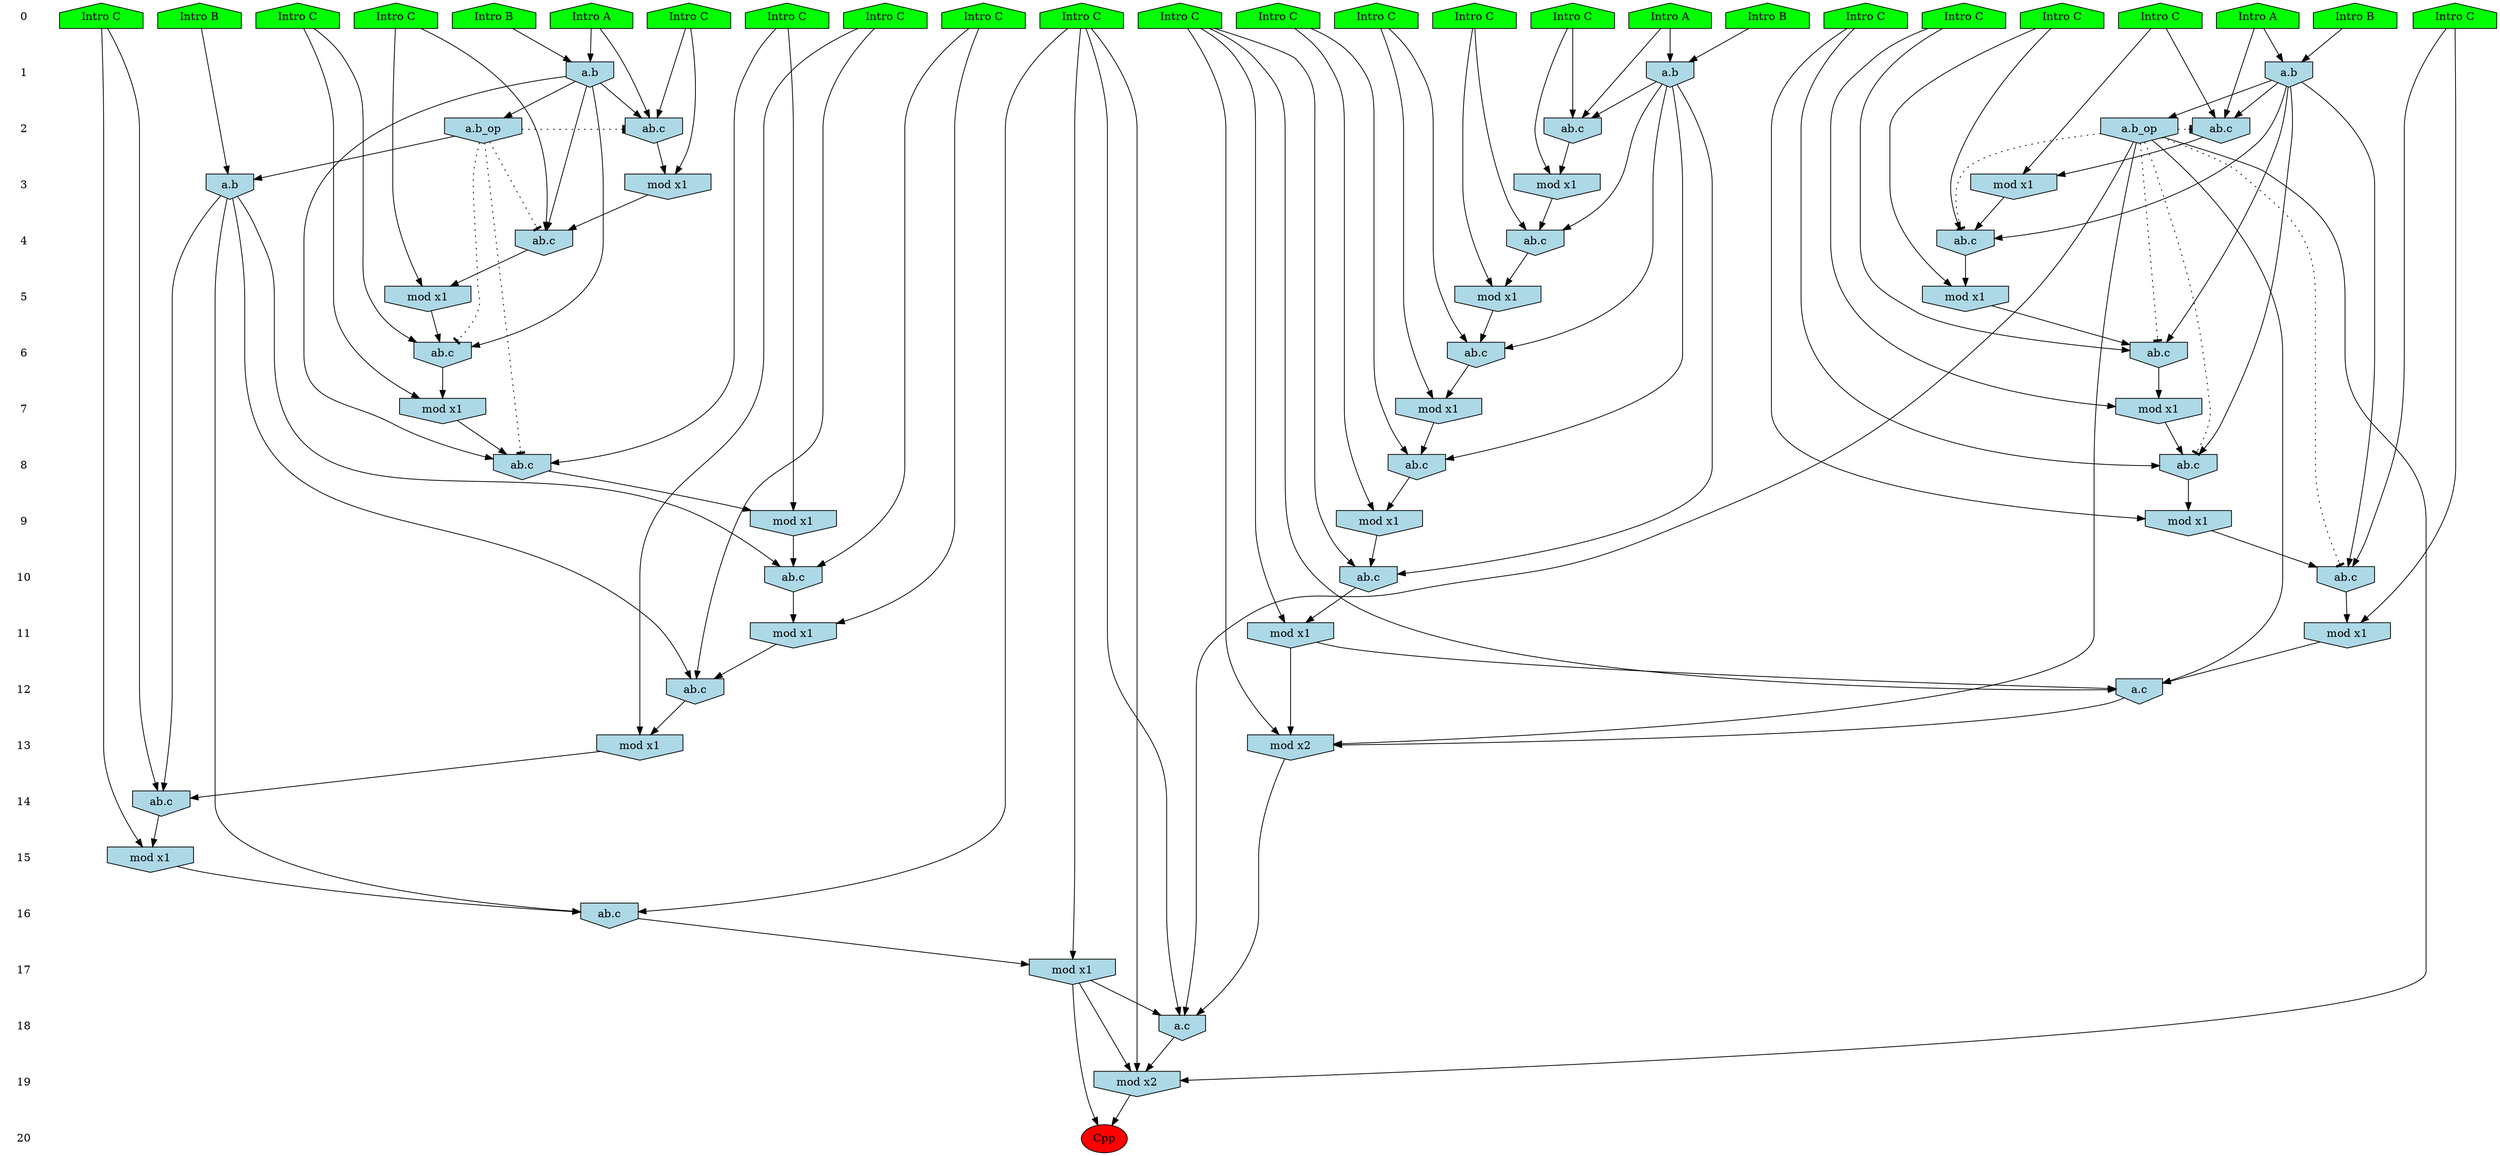 /* Compression of 1 causal flows obtained in average at 1.721425E+01 t.u */
/* Compressed causal flows were: [3019] */
digraph G{
 ranksep=.5 ; 
{ rank = same ; "0" [shape=plaintext] ; node_1 [label ="Intro A", shape=house, style=filled, fillcolor=green] ;
node_2 [label ="Intro A", shape=house, style=filled, fillcolor=green] ;
node_3 [label ="Intro B", shape=house, style=filled, fillcolor=green] ;
node_4 [label ="Intro A", shape=house, style=filled, fillcolor=green] ;
node_5 [label ="Intro B", shape=house, style=filled, fillcolor=green] ;
node_6 [label ="Intro B", shape=house, style=filled, fillcolor=green] ;
node_7 [label ="Intro B", shape=house, style=filled, fillcolor=green] ;
node_8 [label ="Intro C", shape=house, style=filled, fillcolor=green] ;
node_9 [label ="Intro C", shape=house, style=filled, fillcolor=green] ;
node_10 [label ="Intro C", shape=house, style=filled, fillcolor=green] ;
node_11 [label ="Intro C", shape=house, style=filled, fillcolor=green] ;
node_12 [label ="Intro C", shape=house, style=filled, fillcolor=green] ;
node_13 [label ="Intro C", shape=house, style=filled, fillcolor=green] ;
node_14 [label ="Intro C", shape=house, style=filled, fillcolor=green] ;
node_15 [label ="Intro C", shape=house, style=filled, fillcolor=green] ;
node_16 [label ="Intro C", shape=house, style=filled, fillcolor=green] ;
node_17 [label ="Intro C", shape=house, style=filled, fillcolor=green] ;
node_18 [label ="Intro C", shape=house, style=filled, fillcolor=green] ;
node_19 [label ="Intro C", shape=house, style=filled, fillcolor=green] ;
node_20 [label ="Intro C", shape=house, style=filled, fillcolor=green] ;
node_21 [label ="Intro C", shape=house, style=filled, fillcolor=green] ;
node_22 [label ="Intro C", shape=house, style=filled, fillcolor=green] ;
node_23 [label ="Intro C", shape=house, style=filled, fillcolor=green] ;
node_24 [label ="Intro C", shape=house, style=filled, fillcolor=green] ;
node_25 [label ="Intro C", shape=house, style=filled, fillcolor=green] ;
}
{ rank = same ; "1" [shape=plaintext] ; node_26 [label="a.b", shape=invhouse, style=filled, fillcolor = lightblue] ;
node_30 [label="a.b", shape=invhouse, style=filled, fillcolor = lightblue] ;
node_32 [label="a.b", shape=invhouse, style=filled, fillcolor = lightblue] ;
}
{ rank = same ; "2" [shape=plaintext] ; node_27 [label="ab.c", shape=invhouse, style=filled, fillcolor = lightblue] ;
node_31 [label="ab.c", shape=invhouse, style=filled, fillcolor = lightblue] ;
node_33 [label="ab.c", shape=invhouse, style=filled, fillcolor = lightblue] ;
node_47 [label="a.b_op", shape=invhouse, style=filled, fillcolor = lightblue] ;
node_66 [label="a.b_op", shape=invhouse, style=filled, fillcolor = lightblue] ;
}
{ rank = same ; "3" [shape=plaintext] ; node_28 [label="mod x1", shape=invhouse, style=filled, fillcolor = lightblue] ;
node_35 [label="mod x1", shape=invhouse, style=filled, fillcolor = lightblue] ;
node_38 [label="mod x1", shape=invhouse, style=filled, fillcolor = lightblue] ;
node_49 [label="a.b", shape=invhouse, style=filled, fillcolor = lightblue] ;
}
{ rank = same ; "4" [shape=plaintext] ; node_29 [label="ab.c", shape=invhouse, style=filled, fillcolor = lightblue] ;
node_37 [label="ab.c", shape=invhouse, style=filled, fillcolor = lightblue] ;
node_39 [label="ab.c", shape=invhouse, style=filled, fillcolor = lightblue] ;
}
{ rank = same ; "5" [shape=plaintext] ; node_34 [label="mod x1", shape=invhouse, style=filled, fillcolor = lightblue] ;
node_42 [label="mod x1", shape=invhouse, style=filled, fillcolor = lightblue] ;
node_43 [label="mod x1", shape=invhouse, style=filled, fillcolor = lightblue] ;
}
{ rank = same ; "6" [shape=plaintext] ; node_36 [label="ab.c", shape=invhouse, style=filled, fillcolor = lightblue] ;
node_45 [label="ab.c", shape=invhouse, style=filled, fillcolor = lightblue] ;
node_46 [label="ab.c", shape=invhouse, style=filled, fillcolor = lightblue] ;
}
{ rank = same ; "7" [shape=plaintext] ; node_40 [label="mod x1", shape=invhouse, style=filled, fillcolor = lightblue] ;
node_48 [label="mod x1", shape=invhouse, style=filled, fillcolor = lightblue] ;
node_50 [label="mod x1", shape=invhouse, style=filled, fillcolor = lightblue] ;
}
{ rank = same ; "8" [shape=plaintext] ; node_41 [label="ab.c", shape=invhouse, style=filled, fillcolor = lightblue] ;
node_55 [label="ab.c", shape=invhouse, style=filled, fillcolor = lightblue] ;
node_56 [label="ab.c", shape=invhouse, style=filled, fillcolor = lightblue] ;
}
{ rank = same ; "9" [shape=plaintext] ; node_44 [label="mod x1", shape=invhouse, style=filled, fillcolor = lightblue] ;
node_57 [label="mod x1", shape=invhouse, style=filled, fillcolor = lightblue] ;
node_59 [label="mod x1", shape=invhouse, style=filled, fillcolor = lightblue] ;
}
{ rank = same ; "10" [shape=plaintext] ; node_51 [label="ab.c", shape=invhouse, style=filled, fillcolor = lightblue] ;
node_58 [label="ab.c", shape=invhouse, style=filled, fillcolor = lightblue] ;
node_65 [label="ab.c", shape=invhouse, style=filled, fillcolor = lightblue] ;
}
{ rank = same ; "11" [shape=plaintext] ; node_52 [label="mod x1", shape=invhouse, style=filled, fillcolor = lightblue] ;
node_62 [label="mod x1", shape=invhouse, style=filled, fillcolor = lightblue] ;
node_67 [label="mod x1", shape=invhouse, style=filled, fillcolor = lightblue] ;
}
{ rank = same ; "12" [shape=plaintext] ; node_53 [label="ab.c", shape=invhouse, style=filled, fillcolor = lightblue] ;
node_68 [label="a.c", shape=invhouse, style=filled, fillcolor = lightblue] ;
}
{ rank = same ; "13" [shape=plaintext] ; node_54 [label="mod x1", shape=invhouse, style=filled, fillcolor = lightblue] ;
node_69 [label="mod x2", shape=invhouse, style=filled, fillcolor = lightblue] ;
}
{ rank = same ; "14" [shape=plaintext] ; node_60 [label="ab.c", shape=invhouse, style=filled, fillcolor = lightblue] ;
}
{ rank = same ; "15" [shape=plaintext] ; node_61 [label="mod x1", shape=invhouse, style=filled, fillcolor = lightblue] ;
}
{ rank = same ; "16" [shape=plaintext] ; node_63 [label="ab.c", shape=invhouse, style=filled, fillcolor = lightblue] ;
}
{ rank = same ; "17" [shape=plaintext] ; node_64 [label="mod x1", shape=invhouse, style=filled, fillcolor = lightblue] ;
}
{ rank = same ; "18" [shape=plaintext] ; node_70 [label="a.c", shape=invhouse, style=filled, fillcolor = lightblue] ;
}
{ rank = same ; "19" [shape=plaintext] ; node_71 [label="mod x2", shape=invhouse, style=filled, fillcolor = lightblue] ;
}
{ rank = same ; "20" [shape=plaintext] ; node_72 [label ="Cpp", style=filled, fillcolor=red] ;
}
"0" -> "1" [style="invis"]; 
"1" -> "2" [style="invis"]; 
"2" -> "3" [style="invis"]; 
"3" -> "4" [style="invis"]; 
"4" -> "5" [style="invis"]; 
"5" -> "6" [style="invis"]; 
"6" -> "7" [style="invis"]; 
"7" -> "8" [style="invis"]; 
"8" -> "9" [style="invis"]; 
"9" -> "10" [style="invis"]; 
"10" -> "11" [style="invis"]; 
"11" -> "12" [style="invis"]; 
"12" -> "13" [style="invis"]; 
"13" -> "14" [style="invis"]; 
"14" -> "15" [style="invis"]; 
"15" -> "16" [style="invis"]; 
"16" -> "17" [style="invis"]; 
"17" -> "18" [style="invis"]; 
"18" -> "19" [style="invis"]; 
"19" -> "20" [style="invis"]; 
node_2 -> node_26
node_7 -> node_26
node_2 -> node_27
node_8 -> node_27
node_26 -> node_27
node_8 -> node_28
node_27 -> node_28
node_22 -> node_29
node_26 -> node_29
node_28 -> node_29
node_1 -> node_30
node_6 -> node_30
node_1 -> node_31
node_23 -> node_31
node_30 -> node_31
node_3 -> node_32
node_4 -> node_32
node_4 -> node_33
node_15 -> node_33
node_32 -> node_33
node_22 -> node_34
node_29 -> node_34
node_23 -> node_35
node_31 -> node_35
node_18 -> node_36
node_26 -> node_36
node_34 -> node_36
node_9 -> node_37
node_30 -> node_37
node_35 -> node_37
node_15 -> node_38
node_33 -> node_38
node_10 -> node_39
node_32 -> node_39
node_38 -> node_39
node_18 -> node_40
node_36 -> node_40
node_19 -> node_41
node_26 -> node_41
node_40 -> node_41
node_10 -> node_42
node_39 -> node_42
node_9 -> node_43
node_37 -> node_43
node_19 -> node_44
node_41 -> node_44
node_13 -> node_45
node_32 -> node_45
node_42 -> node_45
node_16 -> node_46
node_30 -> node_46
node_43 -> node_46
node_26 -> node_47
node_13 -> node_48
node_45 -> node_48
node_5 -> node_49
node_47 -> node_49
node_16 -> node_50
node_46 -> node_50
node_11 -> node_51
node_44 -> node_51
node_49 -> node_51
node_11 -> node_52
node_51 -> node_52
node_24 -> node_53
node_49 -> node_53
node_52 -> node_53
node_24 -> node_54
node_53 -> node_54
node_12 -> node_55
node_32 -> node_55
node_48 -> node_55
node_25 -> node_56
node_30 -> node_56
node_50 -> node_56
node_12 -> node_57
node_55 -> node_57
node_14 -> node_58
node_32 -> node_58
node_57 -> node_58
node_25 -> node_59
node_56 -> node_59
node_20 -> node_60
node_49 -> node_60
node_54 -> node_60
node_20 -> node_61
node_60 -> node_61
node_14 -> node_62
node_58 -> node_62
node_17 -> node_63
node_49 -> node_63
node_61 -> node_63
node_17 -> node_64
node_63 -> node_64
node_21 -> node_65
node_30 -> node_65
node_59 -> node_65
node_30 -> node_66
node_21 -> node_67
node_65 -> node_67
node_14 -> node_68
node_62 -> node_68
node_66 -> node_68
node_67 -> node_68
node_14 -> node_69
node_62 -> node_69
node_66 -> node_69
node_68 -> node_69
node_17 -> node_70
node_64 -> node_70
node_66 -> node_70
node_69 -> node_70
node_17 -> node_71
node_64 -> node_71
node_66 -> node_71
node_70 -> node_71
node_64 -> node_72
node_71 -> node_72
node_47 -> node_41 [style=dotted, arrowhead = tee] 
node_47 -> node_36 [style=dotted, arrowhead = tee] 
node_47 -> node_29 [style=dotted, arrowhead = tee] 
node_47 -> node_27 [style=dotted, arrowhead = tee] 
node_66 -> node_65 [style=dotted, arrowhead = tee] 
node_66 -> node_56 [style=dotted, arrowhead = tee] 
node_66 -> node_46 [style=dotted, arrowhead = tee] 
node_66 -> node_37 [style=dotted, arrowhead = tee] 
node_66 -> node_31 [style=dotted, arrowhead = tee] 
}
/*
 Dot generation time: 0.001091
*/